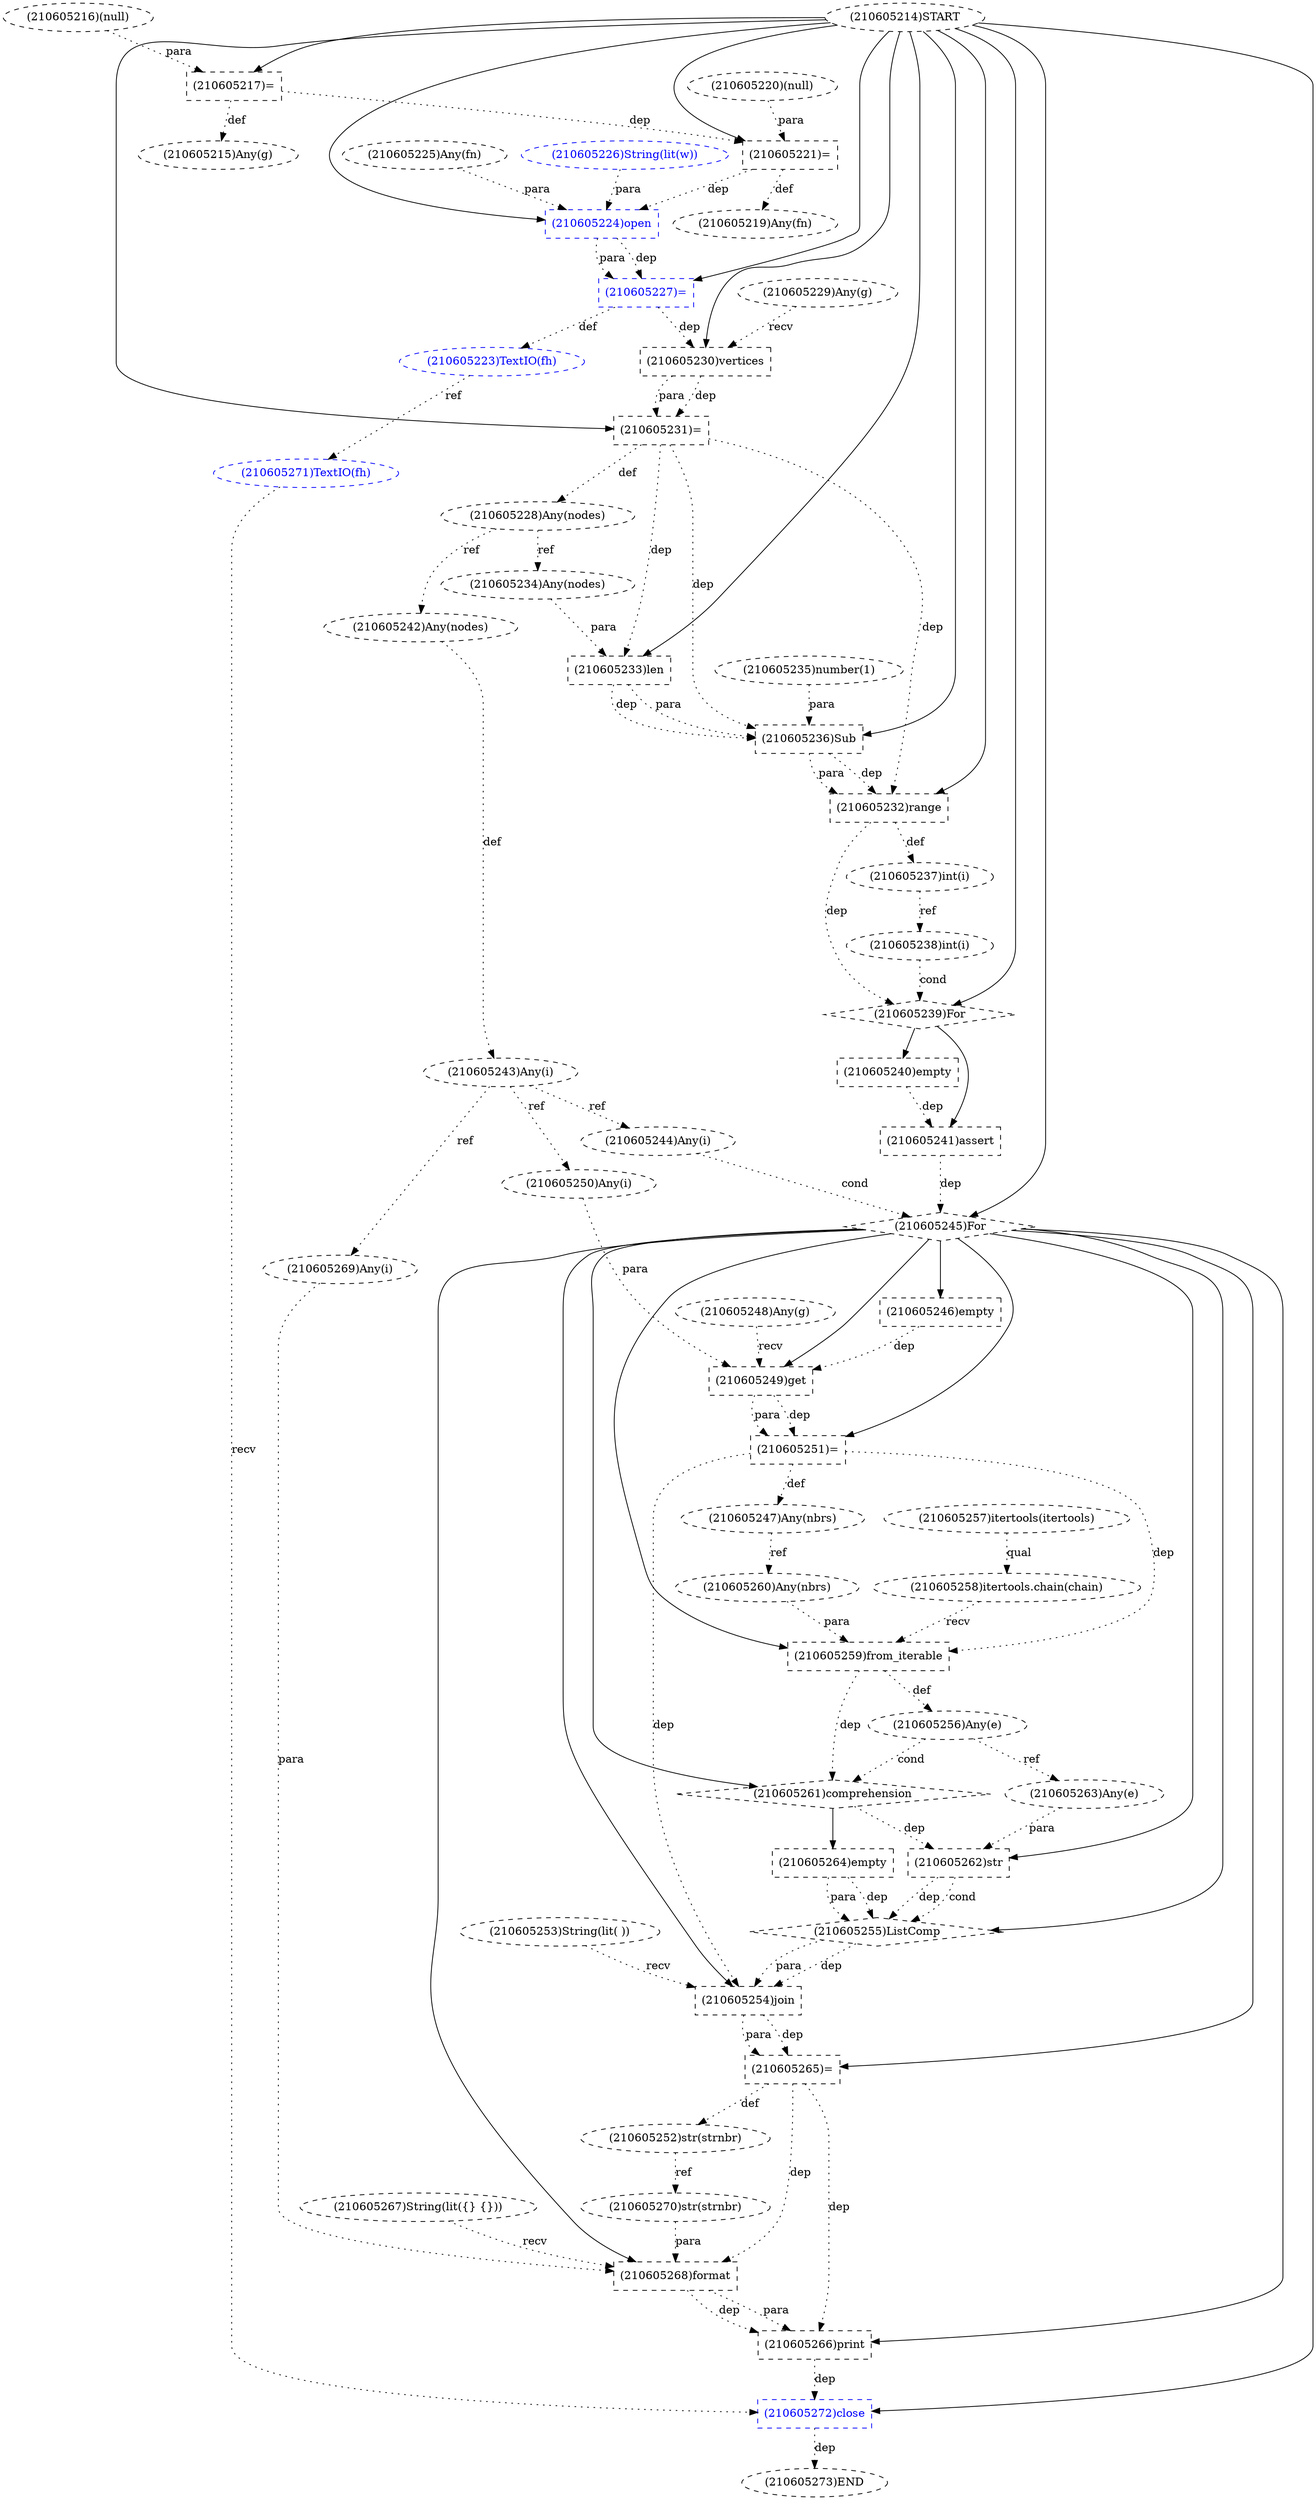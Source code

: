 digraph G {
1 [label="(210605259)from_iterable" shape=box style=dashed]
2 [label="(210605244)Any(i)" shape=ellipse style=dashed]
3 [label="(210605229)Any(g)" shape=ellipse style=dashed]
4 [label="(210605240)empty" shape=box style=dashed]
5 [label="(210605230)vertices" shape=box style=dashed]
6 [label="(210605237)int(i)" shape=ellipse style=dashed]
7 [label="(210605231)=" shape=box style=dashed]
8 [label="(210605251)=" shape=box style=dashed]
9 [label="(210605258)itertools.chain(chain)" shape=ellipse style=dashed]
10 [label="(210605226)String(lit(w))" shape=ellipse style=dashed color=blue fontcolor=blue]
11 [label="(210605269)Any(i)" shape=ellipse style=dashed]
12 [label="(210605242)Any(nodes)" shape=ellipse style=dashed]
13 [label="(210605217)=" shape=box style=dashed]
14 [label="(210605215)Any(g)" shape=ellipse style=dashed]
15 [label="(210605243)Any(i)" shape=ellipse style=dashed]
16 [label="(210605262)str" shape=box style=dashed]
17 [label="(210605267)String(lit({} {}))" shape=ellipse style=dashed]
18 [label="(210605247)Any(nbrs)" shape=ellipse style=dashed]
19 [label="(210605228)Any(nodes)" shape=ellipse style=dashed]
20 [label="(210605272)close" shape=box style=dashed color=blue fontcolor=blue]
21 [label="(210605227)=" shape=box style=dashed color=blue fontcolor=blue]
22 [label="(210605221)=" shape=box style=dashed]
23 [label="(210605232)range" shape=box style=dashed]
24 [label="(210605214)START" style=dashed]
25 [label="(210605263)Any(e)" shape=ellipse style=dashed]
26 [label="(210605241)assert" shape=box style=dashed]
27 [label="(210605250)Any(i)" shape=ellipse style=dashed]
28 [label="(210605268)format" shape=box style=dashed]
29 [label="(210605246)empty" shape=box style=dashed]
30 [label="(210605264)empty" shape=box style=dashed]
31 [label="(210605236)Sub" shape=box style=dashed]
32 [label="(210605235)number(1)" shape=ellipse style=dashed]
33 [label="(210605273)END" style=dashed]
34 [label="(210605253)String(lit( ))" shape=ellipse style=dashed]
35 [label="(210605257)itertools(itertools)" shape=ellipse style=dashed]
36 [label="(210605254)join" shape=box style=dashed]
37 [label="(210605249)get" shape=box style=dashed]
38 [label="(210605266)print" shape=box style=dashed]
39 [label="(210605225)Any(fn)" shape=ellipse style=dashed]
40 [label="(210605256)Any(e)" shape=ellipse style=dashed]
41 [label="(210605238)int(i)" shape=ellipse style=dashed]
42 [label="(210605239)For" shape=diamond style=dashed]
43 [label="(210605245)For" shape=diamond style=dashed]
44 [label="(210605265)=" shape=box style=dashed]
45 [label="(210605252)str(strnbr)" shape=ellipse style=dashed]
46 [label="(210605220)(null)" shape=ellipse style=dashed]
47 [label="(210605219)Any(fn)" shape=ellipse style=dashed]
48 [label="(210605248)Any(g)" shape=ellipse style=dashed]
49 [label="(210605271)TextIO(fh)" shape=ellipse style=dashed color=blue fontcolor=blue]
50 [label="(210605224)open" shape=box style=dashed color=blue fontcolor=blue]
51 [label="(210605270)str(strnbr)" shape=ellipse style=dashed]
52 [label="(210605233)len" shape=box style=dashed]
53 [label="(210605255)ListComp" shape=diamond style=dashed]
54 [label="(210605234)Any(nodes)" shape=ellipse style=dashed]
55 [label="(210605260)Any(nbrs)" shape=ellipse style=dashed]
56 [label="(210605216)(null)" shape=ellipse style=dashed]
57 [label="(210605223)TextIO(fh)" shape=ellipse style=dashed color=blue fontcolor=blue]
58 [label="(210605261)comprehension" shape=diamond style=dashed]
43 -> 1 [label="" style=solid];
9 -> 1 [label="recv" style=dotted];
55 -> 1 [label="para" style=dotted];
8 -> 1 [label="dep" style=dotted];
15 -> 2 [label="ref" style=dotted];
42 -> 4 [label="" style=solid];
24 -> 5 [label="" style=solid];
3 -> 5 [label="recv" style=dotted];
21 -> 5 [label="dep" style=dotted];
23 -> 6 [label="def" style=dotted];
24 -> 7 [label="" style=solid];
5 -> 7 [label="dep" style=dotted];
5 -> 7 [label="para" style=dotted];
43 -> 8 [label="" style=solid];
37 -> 8 [label="dep" style=dotted];
37 -> 8 [label="para" style=dotted];
35 -> 9 [label="qual" style=dotted];
15 -> 11 [label="ref" style=dotted];
19 -> 12 [label="ref" style=dotted];
24 -> 13 [label="" style=solid];
56 -> 13 [label="para" style=dotted];
13 -> 14 [label="def" style=dotted];
12 -> 15 [label="def" style=dotted];
43 -> 16 [label="" style=solid];
25 -> 16 [label="para" style=dotted];
58 -> 16 [label="dep" style=dotted];
8 -> 18 [label="def" style=dotted];
7 -> 19 [label="def" style=dotted];
24 -> 20 [label="" style=solid];
49 -> 20 [label="recv" style=dotted];
38 -> 20 [label="dep" style=dotted];
24 -> 21 [label="" style=solid];
50 -> 21 [label="dep" style=dotted];
50 -> 21 [label="para" style=dotted];
24 -> 22 [label="" style=solid];
46 -> 22 [label="para" style=dotted];
13 -> 22 [label="dep" style=dotted];
24 -> 23 [label="" style=solid];
31 -> 23 [label="dep" style=dotted];
31 -> 23 [label="para" style=dotted];
7 -> 23 [label="dep" style=dotted];
40 -> 25 [label="ref" style=dotted];
42 -> 26 [label="" style=solid];
4 -> 26 [label="dep" style=dotted];
15 -> 27 [label="ref" style=dotted];
43 -> 28 [label="" style=solid];
17 -> 28 [label="recv" style=dotted];
11 -> 28 [label="para" style=dotted];
51 -> 28 [label="para" style=dotted];
44 -> 28 [label="dep" style=dotted];
43 -> 29 [label="" style=solid];
58 -> 30 [label="" style=solid];
24 -> 31 [label="" style=solid];
52 -> 31 [label="dep" style=dotted];
52 -> 31 [label="para" style=dotted];
32 -> 31 [label="para" style=dotted];
7 -> 31 [label="dep" style=dotted];
20 -> 33 [label="dep" style=dotted];
43 -> 36 [label="" style=solid];
34 -> 36 [label="recv" style=dotted];
53 -> 36 [label="dep" style=dotted];
53 -> 36 [label="para" style=dotted];
8 -> 36 [label="dep" style=dotted];
43 -> 37 [label="" style=solid];
48 -> 37 [label="recv" style=dotted];
27 -> 37 [label="para" style=dotted];
29 -> 37 [label="dep" style=dotted];
43 -> 38 [label="" style=solid];
28 -> 38 [label="dep" style=dotted];
28 -> 38 [label="para" style=dotted];
44 -> 38 [label="dep" style=dotted];
1 -> 40 [label="def" style=dotted];
6 -> 41 [label="ref" style=dotted];
24 -> 42 [label="" style=solid];
23 -> 42 [label="dep" style=dotted];
41 -> 42 [label="cond" style=dotted];
24 -> 43 [label="" style=solid];
2 -> 43 [label="cond" style=dotted];
26 -> 43 [label="dep" style=dotted];
43 -> 44 [label="" style=solid];
36 -> 44 [label="dep" style=dotted];
36 -> 44 [label="para" style=dotted];
44 -> 45 [label="def" style=dotted];
22 -> 47 [label="def" style=dotted];
57 -> 49 [label="ref" style=dotted];
24 -> 50 [label="" style=solid];
39 -> 50 [label="para" style=dotted];
10 -> 50 [label="para" style=dotted];
22 -> 50 [label="dep" style=dotted];
45 -> 51 [label="ref" style=dotted];
24 -> 52 [label="" style=solid];
54 -> 52 [label="para" style=dotted];
7 -> 52 [label="dep" style=dotted];
43 -> 53 [label="" style=solid];
16 -> 53 [label="dep" style=dotted];
16 -> 53 [label="cond" style=dotted];
30 -> 53 [label="dep" style=dotted];
30 -> 53 [label="para" style=dotted];
19 -> 54 [label="ref" style=dotted];
18 -> 55 [label="ref" style=dotted];
21 -> 57 [label="def" style=dotted];
43 -> 58 [label="" style=solid];
1 -> 58 [label="dep" style=dotted];
40 -> 58 [label="cond" style=dotted];
}